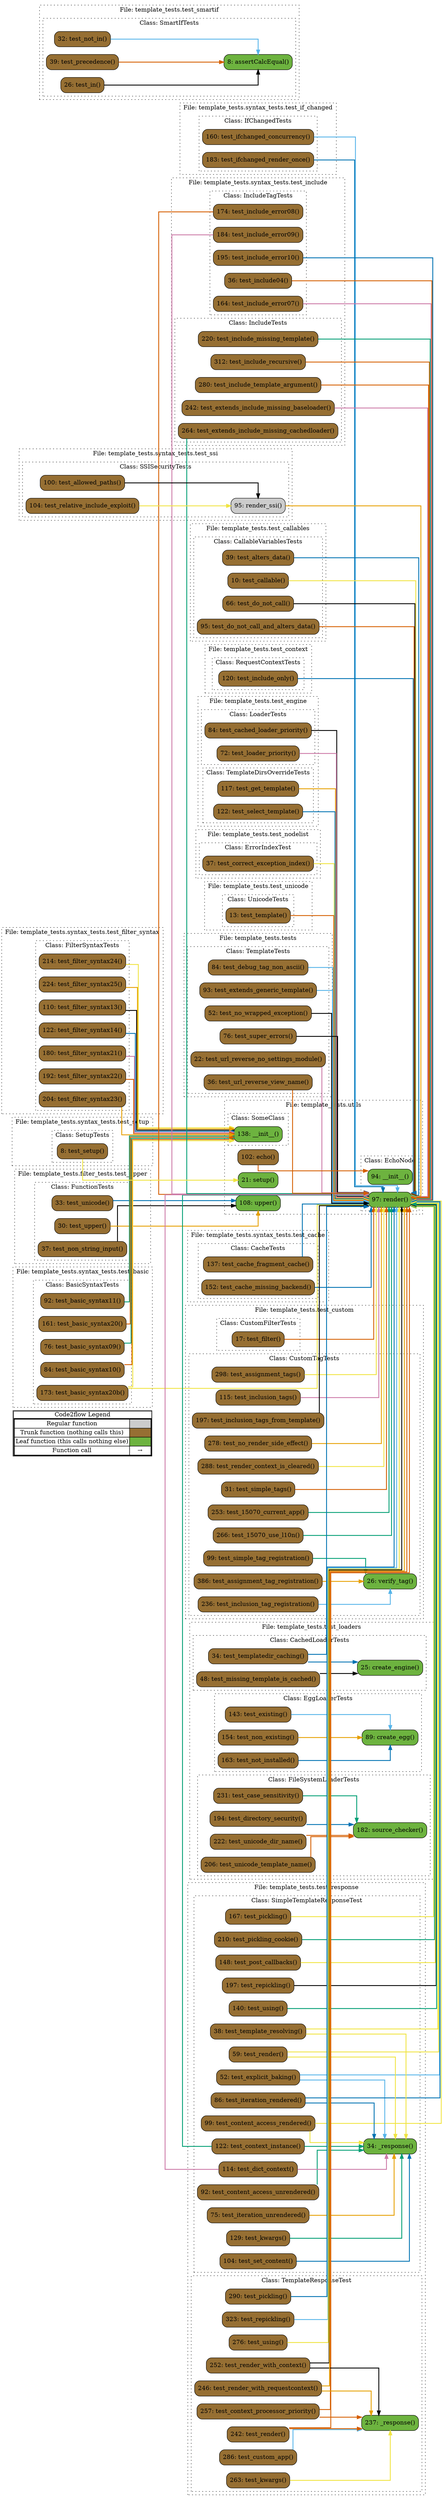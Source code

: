 digraph G {
concentrate=true;
splines="ortho";
rankdir="LR";
subgraph legend{
    rank = min;
    label = "legend";
    Legend [shape=none, margin=0, label = <
        <table cellspacing="0" cellpadding="0" border="1"><tr><td>Code2flow Legend</td></tr><tr><td>
        <table cellspacing="0">
        <tr><td>Regular function</td><td width="50px" bgcolor='#cccccc'></td></tr>
        <tr><td>Trunk function (nothing calls this)</td><td bgcolor='#966F33'></td></tr>
        <tr><td>Leaf function (this calls nothing else)</td><td bgcolor='#6db33f'></td></tr>
        <tr><td>Function call</td><td><font color='black'>&#8594;</font></td></tr>
        </table></td></tr></table>
        >];
}node_e51601e8 [label="37: test_non_string_input()" name="template_tests.filter_tests.test_upper::FunctionTests.test_non_string_input" shape="rect" style="rounded,filled" fillcolor="#966F33" ];
node_763bd3c5 [label="33: test_unicode()" name="template_tests.filter_tests.test_upper::FunctionTests.test_unicode" shape="rect" style="rounded,filled" fillcolor="#966F33" ];
node_c119d939 [label="30: test_upper()" name="template_tests.filter_tests.test_upper::FunctionTests.test_upper" shape="rect" style="rounded,filled" fillcolor="#966F33" ];
node_0ff4a88b [label="76: test_basic_syntax09()" name="template_tests.syntax_tests.test_basic::BasicSyntaxTests.test_basic_syntax09" shape="rect" style="rounded,filled" fillcolor="#966F33" ];
node_d5782f2e [label="84: test_basic_syntax10()" name="template_tests.syntax_tests.test_basic::BasicSyntaxTests.test_basic_syntax10" shape="rect" style="rounded,filled" fillcolor="#966F33" ];
node_11dd8393 [label="92: test_basic_syntax11()" name="template_tests.syntax_tests.test_basic::BasicSyntaxTests.test_basic_syntax11" shape="rect" style="rounded,filled" fillcolor="#966F33" ];
node_d2951a36 [label="161: test_basic_syntax20()" name="template_tests.syntax_tests.test_basic::BasicSyntaxTests.test_basic_syntax20" shape="rect" style="rounded,filled" fillcolor="#966F33" ];
node_b4ee5f94 [label="173: test_basic_syntax20b()" name="template_tests.syntax_tests.test_basic::BasicSyntaxTests.test_basic_syntax20b" shape="rect" style="rounded,filled" fillcolor="#966F33" ];
node_7bfc5e85 [label="137: test_cache_fragment_cache()" name="template_tests.syntax_tests.test_cache::CacheTests.test_cache_fragment_cache" shape="rect" style="rounded,filled" fillcolor="#966F33" ];
node_5759c3ed [label="152: test_cache_missing_backend()" name="template_tests.syntax_tests.test_cache::CacheTests.test_cache_missing_backend" shape="rect" style="rounded,filled" fillcolor="#966F33" ];
node_66ecda90 [label="110: test_filter_syntax13()" name="template_tests.syntax_tests.test_filter_syntax::FilterSyntaxTests.test_filter_syntax13" shape="rect" style="rounded,filled" fillcolor="#966F33" ];
node_1a67629d [label="122: test_filter_syntax14()" name="template_tests.syntax_tests.test_filter_syntax::FilterSyntaxTests.test_filter_syntax14" shape="rect" style="rounded,filled" fillcolor="#966F33" ];
node_cf0f6c0f [label="180: test_filter_syntax21()" name="template_tests.syntax_tests.test_filter_syntax::FilterSyntaxTests.test_filter_syntax21" shape="rect" style="rounded,filled" fillcolor="#966F33" ];
node_fd3910f6 [label="192: test_filter_syntax22()" name="template_tests.syntax_tests.test_filter_syntax::FilterSyntaxTests.test_filter_syntax22" shape="rect" style="rounded,filled" fillcolor="#966F33" ];
node_d98c2091 [label="204: test_filter_syntax23()" name="template_tests.syntax_tests.test_filter_syntax::FilterSyntaxTests.test_filter_syntax23" shape="rect" style="rounded,filled" fillcolor="#966F33" ];
node_cfe284d4 [label="214: test_filter_syntax24()" name="template_tests.syntax_tests.test_filter_syntax::FilterSyntaxTests.test_filter_syntax24" shape="rect" style="rounded,filled" fillcolor="#966F33" ];
node_5c85b2d1 [label="224: test_filter_syntax25()" name="template_tests.syntax_tests.test_filter_syntax::FilterSyntaxTests.test_filter_syntax25" shape="rect" style="rounded,filled" fillcolor="#966F33" ];
node_f0a35f52 [label="160: test_ifchanged_concurrency()" name="template_tests.syntax_tests.test_if_changed::IfChangedTests.test_ifchanged_concurrency" shape="rect" style="rounded,filled" fillcolor="#966F33" ];
node_6ee9c4b5 [label="183: test_ifchanged_render_once()" name="template_tests.syntax_tests.test_if_changed::IfChangedTests.test_ifchanged_render_once" shape="rect" style="rounded,filled" fillcolor="#966F33" ];
node_d4c5608e [label="36: test_include04()" name="template_tests.syntax_tests.test_include::IncludeTagTests.test_include04" shape="rect" style="rounded,filled" fillcolor="#966F33" ];
node_e27ddcff [label="164: test_include_error07()" name="template_tests.syntax_tests.test_include::IncludeTagTests.test_include_error07" shape="rect" style="rounded,filled" fillcolor="#966F33" ];
node_2315b026 [label="174: test_include_error08()" name="template_tests.syntax_tests.test_include::IncludeTagTests.test_include_error08" shape="rect" style="rounded,filled" fillcolor="#966F33" ];
node_f2c4c307 [label="184: test_include_error09()" name="template_tests.syntax_tests.test_include::IncludeTagTests.test_include_error09" shape="rect" style="rounded,filled" fillcolor="#966F33" ];
node_22c1a0bd [label="195: test_include_error10()" name="template_tests.syntax_tests.test_include::IncludeTagTests.test_include_error10" shape="rect" style="rounded,filled" fillcolor="#966F33" ];
node_f843ecef [label="242: test_extends_include_missing_baseloader()" name="template_tests.syntax_tests.test_include::IncludeTests.test_extends_include_missing_baseloader" shape="rect" style="rounded,filled" fillcolor="#966F33" ];
node_1994ae9b [label="264: test_extends_include_missing_cachedloader()" name="template_tests.syntax_tests.test_include::IncludeTests.test_extends_include_missing_cachedloader" shape="rect" style="rounded,filled" fillcolor="#966F33" ];
node_61dee3eb [label="220: test_include_missing_template()" name="template_tests.syntax_tests.test_include::IncludeTests.test_include_missing_template" shape="rect" style="rounded,filled" fillcolor="#966F33" ];
node_5cdb9fe6 [label="312: test_include_recursive()" name="template_tests.syntax_tests.test_include::IncludeTests.test_include_recursive" shape="rect" style="rounded,filled" fillcolor="#966F33" ];
node_6c8ac206 [label="280: test_include_template_argument()" name="template_tests.syntax_tests.test_include::IncludeTests.test_include_template_argument" shape="rect" style="rounded,filled" fillcolor="#966F33" ];
node_834141f4 [label="8: test_setup()" name="template_tests.syntax_tests.test_setup::SetupTests.test_setup" shape="rect" style="rounded,filled" fillcolor="#966F33" ];
node_326ca0d9 [label="95: render_ssi()" name="template_tests.syntax_tests.test_ssi::SSISecurityTests.render_ssi" shape="rect" style="rounded,filled" fillcolor="#cccccc" ];
node_ab5fe6c0 [label="100: test_allowed_paths()" name="template_tests.syntax_tests.test_ssi::SSISecurityTests.test_allowed_paths" shape="rect" style="rounded,filled" fillcolor="#966F33" ];
node_5b01472c [label="104: test_relative_include_exploit()" name="template_tests.syntax_tests.test_ssi::SSISecurityTests.test_relative_include_exploit" shape="rect" style="rounded,filled" fillcolor="#966F33" ];
node_be09ecad [label="39: test_alters_data()" name="template_tests.test_callables::CallableVariablesTests.test_alters_data" shape="rect" style="rounded,filled" fillcolor="#966F33" ];
node_382cb674 [label="10: test_callable()" name="template_tests.test_callables::CallableVariablesTests.test_callable" shape="rect" style="rounded,filled" fillcolor="#966F33" ];
node_d569a148 [label="66: test_do_not_call()" name="template_tests.test_callables::CallableVariablesTests.test_do_not_call" shape="rect" style="rounded,filled" fillcolor="#966F33" ];
node_981cec7e [label="95: test_do_not_call_and_alters_data()" name="template_tests.test_callables::CallableVariablesTests.test_do_not_call_and_alters_data" shape="rect" style="rounded,filled" fillcolor="#966F33" ];
node_73ac0375 [label="120: test_include_only()" name="template_tests.test_context::RequestContextTests.test_include_only" shape="rect" style="rounded,filled" fillcolor="#966F33" ];
node_faa2012e [label="17: test_filter()" name="template_tests.test_custom::CustomFilterTests.test_filter" shape="rect" style="rounded,filled" fillcolor="#966F33" ];
node_39e776ab [label="253: test_15070_current_app()" name="template_tests.test_custom::CustomTagTests.test_15070_current_app" shape="rect" style="rounded,filled" fillcolor="#966F33" ];
node_e615b503 [label="266: test_15070_use_l10n()" name="template_tests.test_custom::CustomTagTests.test_15070_use_l10n" shape="rect" style="rounded,filled" fillcolor="#966F33" ];
node_5a42a8d9 [label="386: test_assignment_tag_registration()" name="template_tests.test_custom::CustomTagTests.test_assignment_tag_registration" shape="rect" style="rounded,filled" fillcolor="#966F33" ];
node_1c00bd94 [label="298: test_assignment_tags()" name="template_tests.test_custom::CustomTagTests.test_assignment_tags" shape="rect" style="rounded,filled" fillcolor="#966F33" ];
node_e8f94c32 [label="236: test_inclusion_tag_registration()" name="template_tests.test_custom::CustomTagTests.test_inclusion_tag_registration" shape="rect" style="rounded,filled" fillcolor="#966F33" ];
node_c86884af [label="115: test_inclusion_tags()" name="template_tests.test_custom::CustomTagTests.test_inclusion_tags" shape="rect" style="rounded,filled" fillcolor="#966F33" ];
node_8e86e728 [label="197: test_inclusion_tags_from_template()" name="template_tests.test_custom::CustomTagTests.test_inclusion_tags_from_template" shape="rect" style="rounded,filled" fillcolor="#966F33" ];
node_34f8d5f9 [label="278: test_no_render_side_effect()" name="template_tests.test_custom::CustomTagTests.test_no_render_side_effect" shape="rect" style="rounded,filled" fillcolor="#966F33" ];
node_cfb859f4 [label="288: test_render_context_is_cleared()" name="template_tests.test_custom::CustomTagTests.test_render_context_is_cleared" shape="rect" style="rounded,filled" fillcolor="#966F33" ];
node_42c651f3 [label="99: test_simple_tag_registration()" name="template_tests.test_custom::CustomTagTests.test_simple_tag_registration" shape="rect" style="rounded,filled" fillcolor="#966F33" ];
node_bdecb636 [label="31: test_simple_tags()" name="template_tests.test_custom::CustomTagTests.test_simple_tags" shape="rect" style="rounded,filled" fillcolor="#966F33" ];
node_4f5b7e4d [label="26: verify_tag()" name="template_tests.test_custom::CustomTagTests.verify_tag" shape="rect" style="rounded,filled" fillcolor="#6db33f" ];
node_15d6da28 [label="84: test_cached_loader_priority()" name="template_tests.test_engine::LoaderTests.test_cached_loader_priority" shape="rect" style="rounded,filled" fillcolor="#966F33" ];
node_1320a567 [label="72: test_loader_priority()" name="template_tests.test_engine::LoaderTests.test_loader_priority" shape="rect" style="rounded,filled" fillcolor="#966F33" ];
node_c08e5a51 [label="117: test_get_template()" name="template_tests.test_engine::TemplateDirsOverrideTests.test_get_template" shape="rect" style="rounded,filled" fillcolor="#966F33" ];
node_fae42b2d [label="122: test_select_template()" name="template_tests.test_engine::TemplateDirsOverrideTests.test_select_template" shape="rect" style="rounded,filled" fillcolor="#966F33" ];
node_f24196a7 [label="25: create_engine()" name="template_tests.test_loaders::CachedLoaderTests.create_engine" shape="rect" style="rounded,filled" fillcolor="#6db33f" ];
node_c3566ce0 [label="48: test_missing_template_is_cached()" name="template_tests.test_loaders::CachedLoaderTests.test_missing_template_is_cached" shape="rect" style="rounded,filled" fillcolor="#966F33" ];
node_7252951d [label="34: test_templatedir_caching()" name="template_tests.test_loaders::CachedLoaderTests.test_templatedir_caching" shape="rect" style="rounded,filled" fillcolor="#966F33" ];
node_32290b2d [label="89: create_egg()" name="template_tests.test_loaders::EggLoaderTests.create_egg" shape="rect" style="rounded,filled" fillcolor="#6db33f" ];
node_2aea661a [label="143: test_existing()" name="template_tests.test_loaders::EggLoaderTests.test_existing" shape="rect" style="rounded,filled" fillcolor="#966F33" ];
node_1a455981 [label="154: test_non_existing()" name="template_tests.test_loaders::EggLoaderTests.test_non_existing" shape="rect" style="rounded,filled" fillcolor="#966F33" ];
node_efa24cf5 [label="163: test_not_installed()" name="template_tests.test_loaders::EggLoaderTests.test_not_installed" shape="rect" style="rounded,filled" fillcolor="#966F33" ];
node_d50abd57 [label="182: source_checker()" name="template_tests.test_loaders::FileSystemLoaderTests.source_checker" shape="rect" style="rounded,filled" fillcolor="#6db33f" ];
node_d9401473 [label="231: test_case_sensitivity()" name="template_tests.test_loaders::FileSystemLoaderTests.test_case_sensitivity" shape="rect" style="rounded,filled" fillcolor="#966F33" ];
node_852bbb05 [label="194: test_directory_security()" name="template_tests.test_loaders::FileSystemLoaderTests.test_directory_security" shape="rect" style="rounded,filled" fillcolor="#966F33" ];
node_608cdc16 [label="222: test_unicode_dir_name()" name="template_tests.test_loaders::FileSystemLoaderTests.test_unicode_dir_name" shape="rect" style="rounded,filled" fillcolor="#966F33" ];
node_ccf0a0b6 [label="206: test_unicode_template_name()" name="template_tests.test_loaders::FileSystemLoaderTests.test_unicode_template_name" shape="rect" style="rounded,filled" fillcolor="#966F33" ];
node_1e388b2c [label="37: test_correct_exception_index()" name="template_tests.test_nodelist::ErrorIndexTest.test_correct_exception_index" shape="rect" style="rounded,filled" fillcolor="#966F33" ];
node_742e6581 [label="34: _response()" name="template_tests.test_response::SimpleTemplateResponseTest._response" shape="rect" style="rounded,filled" fillcolor="#6db33f" ];
node_9f01e2a4 [label="99: test_content_access_rendered()" name="template_tests.test_response::SimpleTemplateResponseTest.test_content_access_rendered" shape="rect" style="rounded,filled" fillcolor="#966F33" ];
node_b0713fa3 [label="92: test_content_access_unrendered()" name="template_tests.test_response::SimpleTemplateResponseTest.test_content_access_unrendered" shape="rect" style="rounded,filled" fillcolor="#966F33" ];
node_8c6f459b [label="122: test_context_instance()" name="template_tests.test_response::SimpleTemplateResponseTest.test_context_instance" shape="rect" style="rounded,filled" fillcolor="#966F33" ];
node_69c508bf [label="114: test_dict_context()" name="template_tests.test_response::SimpleTemplateResponseTest.test_dict_context" shape="rect" style="rounded,filled" fillcolor="#966F33" ];
node_6f3d1172 [label="52: test_explicit_baking()" name="template_tests.test_response::SimpleTemplateResponseTest.test_explicit_baking" shape="rect" style="rounded,filled" fillcolor="#966F33" ];
node_a090f86d [label="86: test_iteration_rendered()" name="template_tests.test_response::SimpleTemplateResponseTest.test_iteration_rendered" shape="rect" style="rounded,filled" fillcolor="#966F33" ];
node_4984e609 [label="75: test_iteration_unrendered()" name="template_tests.test_response::SimpleTemplateResponseTest.test_iteration_unrendered" shape="rect" style="rounded,filled" fillcolor="#966F33" ];
node_53526303 [label="129: test_kwargs()" name="template_tests.test_response::SimpleTemplateResponseTest.test_kwargs" shape="rect" style="rounded,filled" fillcolor="#966F33" ];
node_44f83dfc [label="167: test_pickling()" name="template_tests.test_response::SimpleTemplateResponseTest.test_pickling" shape="rect" style="rounded,filled" fillcolor="#966F33" ];
node_a8788a03 [label="210: test_pickling_cookie()" name="template_tests.test_response::SimpleTemplateResponseTest.test_pickling_cookie" shape="rect" style="rounded,filled" fillcolor="#966F33" ];
node_6ca9a014 [label="148: test_post_callbacks()" name="template_tests.test_response::SimpleTemplateResponseTest.test_post_callbacks" shape="rect" style="rounded,filled" fillcolor="#966F33" ];
node_9cb8d574 [label="59: test_render()" name="template_tests.test_response::SimpleTemplateResponseTest.test_render" shape="rect" style="rounded,filled" fillcolor="#966F33" ];
node_499d0628 [label="197: test_repickling()" name="template_tests.test_response::SimpleTemplateResponseTest.test_repickling" shape="rect" style="rounded,filled" fillcolor="#966F33" ];
node_cf2f6795 [label="104: test_set_content()" name="template_tests.test_response::SimpleTemplateResponseTest.test_set_content" shape="rect" style="rounded,filled" fillcolor="#966F33" ];
node_9970e534 [label="38: test_template_resolving()" name="template_tests.test_response::SimpleTemplateResponseTest.test_template_resolving" shape="rect" style="rounded,filled" fillcolor="#966F33" ];
node_f4334323 [label="140: test_using()" name="template_tests.test_response::SimpleTemplateResponseTest.test_using" shape="rect" style="rounded,filled" fillcolor="#966F33" ];
node_3cd5b418 [label="237: _response()" name="template_tests.test_response::TemplateResponseTest._response" shape="rect" style="rounded,filled" fillcolor="#6db33f" ];
node_cb7e84ae [label="257: test_context_processor_priority()" name="template_tests.test_response::TemplateResponseTest.test_context_processor_priority" shape="rect" style="rounded,filled" fillcolor="#966F33" ];
node_b81e441a [label="286: test_custom_app()" name="template_tests.test_response::TemplateResponseTest.test_custom_app" shape="rect" style="rounded,filled" fillcolor="#966F33" ];
node_52729514 [label="263: test_kwargs()" name="template_tests.test_response::TemplateResponseTest.test_kwargs" shape="rect" style="rounded,filled" fillcolor="#966F33" ];
node_1c30f465 [label="290: test_pickling()" name="template_tests.test_response::TemplateResponseTest.test_pickling" shape="rect" style="rounded,filled" fillcolor="#966F33" ];
node_48804206 [label="242: test_render()" name="template_tests.test_response::TemplateResponseTest.test_render" shape="rect" style="rounded,filled" fillcolor="#966F33" ];
node_6d338488 [label="252: test_render_with_context()" name="template_tests.test_response::TemplateResponseTest.test_render_with_context" shape="rect" style="rounded,filled" fillcolor="#966F33" ];
node_627f9991 [label="246: test_render_with_requestcontext()" name="template_tests.test_response::TemplateResponseTest.test_render_with_requestcontext" shape="rect" style="rounded,filled" fillcolor="#966F33" ];
node_5a3671c2 [label="323: test_repickling()" name="template_tests.test_response::TemplateResponseTest.test_repickling" shape="rect" style="rounded,filled" fillcolor="#966F33" ];
node_3d6428c4 [label="276: test_using()" name="template_tests.test_response::TemplateResponseTest.test_using" shape="rect" style="rounded,filled" fillcolor="#966F33" ];
node_ca8acc83 [label="8: assertCalcEqual()" name="template_tests.test_smartif::SmartIfTests.assertCalcEqual" shape="rect" style="rounded,filled" fillcolor="#6db33f" ];
node_61567f38 [label="26: test_in()" name="template_tests.test_smartif::SmartIfTests.test_in" shape="rect" style="rounded,filled" fillcolor="#966F33" ];
node_12378c52 [label="32: test_not_in()" name="template_tests.test_smartif::SmartIfTests.test_not_in" shape="rect" style="rounded,filled" fillcolor="#966F33" ];
node_e51998a6 [label="39: test_precedence()" name="template_tests.test_smartif::SmartIfTests.test_precedence" shape="rect" style="rounded,filled" fillcolor="#966F33" ];
node_e128e566 [label="13: test_template()" name="template_tests.test_unicode::UnicodeTests.test_template" shape="rect" style="rounded,filled" fillcolor="#966F33" ];
node_b3483e7a [label="84: test_debug_tag_non_ascii()" name="template_tests.tests::TemplateTests.test_debug_tag_non_ascii" shape="rect" style="rounded,filled" fillcolor="#966F33" ];
node_119ff42a [label="93: test_extends_generic_template()" name="template_tests.tests::TemplateTests.test_extends_generic_template" shape="rect" style="rounded,filled" fillcolor="#966F33" ];
node_237b9280 [label="52: test_no_wrapped_exception()" name="template_tests.tests::TemplateTests.test_no_wrapped_exception" shape="rect" style="rounded,filled" fillcolor="#966F33" ];
node_4b5157c0 [label="76: test_super_errors()" name="template_tests.tests::TemplateTests.test_super_errors" shape="rect" style="rounded,filled" fillcolor="#966F33" ];
node_421277ff [label="22: test_url_reverse_no_settings_module()" name="template_tests.tests::TemplateTests.test_url_reverse_no_settings_module" shape="rect" style="rounded,filled" fillcolor="#966F33" ];
node_530d1a5e [label="36: test_url_reverse_view_name()" name="template_tests.tests::TemplateTests.test_url_reverse_view_name" shape="rect" style="rounded,filled" fillcolor="#966F33" ];
node_2493a2c4 [label="94: __init__()" name="template_tests.utils::EchoNode.__init__" shape="rect" style="rounded,filled" fillcolor="#6db33f" ];
node_f2c0bb64 [label="97: render()" name="template_tests.utils::EchoNode.render" shape="rect" style="rounded,filled" fillcolor="#6db33f" ];
node_df7023f9 [label="138: __init__()" name="template_tests.utils::SomeClass.__init__" shape="rect" style="rounded,filled" fillcolor="#6db33f" ];
node_9dafe6ae [label="102: echo()" name="template_tests.utils::echo" shape="rect" style="rounded,filled" fillcolor="#966F33" ];
node_d3c93d28 [label="21: setup()" name="template_tests.utils::setup" shape="rect" style="rounded,filled" fillcolor="#6db33f" ];
node_3db9a6c8 [label="108: upper()" name="template_tests.utils::upper" shape="rect" style="rounded,filled" fillcolor="#6db33f" ];
node_e51601e8 -> node_3db9a6c8 [color="#000000" penwidth="2"];
node_763bd3c5 -> node_3db9a6c8 [color="#0072B2" penwidth="2"];
node_c119d939 -> node_3db9a6c8 [color="#E69F00" penwidth="2"];
node_0ff4a88b -> node_df7023f9 [color="#009E73" penwidth="2"];
node_d5782f2e -> node_df7023f9 [color="#D55E00" penwidth="2"];
node_11dd8393 -> node_df7023f9 [color="#009E73" penwidth="2"];
node_d2951a36 -> node_df7023f9 [color="#D55E00" penwidth="2"];
node_b4ee5f94 -> node_f2c0bb64 [color="#F0E442" penwidth="2"];
node_b4ee5f94 -> node_df7023f9 [color="#F0E442" penwidth="2"];
node_7bfc5e85 -> node_f2c0bb64 [color="#0072B2" penwidth="2"];
node_7bfc5e85 -> node_f2c0bb64 [color="#0072B2" penwidth="2"];
node_5759c3ed -> node_f2c0bb64 [color="#0072B2" penwidth="2"];
node_66ecda90 -> node_df7023f9 [color="#000000" penwidth="2"];
node_1a67629d -> node_df7023f9 [color="#0072B2" penwidth="2"];
node_cf0f6c0f -> node_df7023f9 [color="#CC79A7" penwidth="2"];
node_fd3910f6 -> node_df7023f9 [color="#D55E00" penwidth="2"];
node_d98c2091 -> node_df7023f9 [color="#E69F00" penwidth="2"];
node_cfe284d4 -> node_df7023f9 [color="#F0E442" penwidth="2"];
node_5c85b2d1 -> node_df7023f9 [color="#E69F00" penwidth="2"];
node_f0a35f52 -> node_f2c0bb64 [color="#56B4E9" penwidth="2"];
node_f0a35f52 -> node_f2c0bb64 [color="#56B4E9" penwidth="2"];
node_6ee9c4b5 -> node_f2c0bb64 [color="#0072B2" penwidth="2"];
node_d4c5608e -> node_f2c0bb64 [color="#D55E00" penwidth="2"];
node_d4c5608e -> node_f2c0bb64 [color="#D55E00" penwidth="2"];
node_e27ddcff -> node_f2c0bb64 [color="#CC79A7" penwidth="2"];
node_e27ddcff -> node_f2c0bb64 [color="#CC79A7" penwidth="2"];
node_2315b026 -> node_f2c0bb64 [color="#D55E00" penwidth="2"];
node_2315b026 -> node_f2c0bb64 [color="#D55E00" penwidth="2"];
node_f2c4c307 -> node_f2c0bb64 [color="#CC79A7" penwidth="2"];
node_f2c4c307 -> node_f2c0bb64 [color="#CC79A7" penwidth="2"];
node_22c1a0bd -> node_f2c0bb64 [color="#0072B2" penwidth="2"];
node_22c1a0bd -> node_f2c0bb64 [color="#0072B2" penwidth="2"];
node_f843ecef -> node_f2c0bb64 [color="#CC79A7" penwidth="2"];
node_1994ae9b -> node_f2c0bb64 [color="#009E73" penwidth="2"];
node_1994ae9b -> node_f2c0bb64 [color="#009E73" penwidth="2"];
node_61dee3eb -> node_f2c0bb64 [color="#009E73" penwidth="2"];
node_5cdb9fe6 -> node_f2c0bb64 [color="#D55E00" penwidth="2"];
node_6c8ac206 -> node_f2c0bb64 [color="#D55E00" penwidth="2"];
node_834141f4 -> node_d3c93d28 [color="#F0E442" penwidth="2"];
node_326ca0d9 -> node_f2c0bb64 [color="#E69F00" penwidth="2"];
node_ab5fe6c0 -> node_326ca0d9 [color="#000000" penwidth="2"];
node_5b01472c -> node_326ca0d9 [color="#F0E442" penwidth="2"];
node_be09ecad -> node_f2c0bb64 [color="#0072B2" penwidth="2"];
node_be09ecad -> node_f2c0bb64 [color="#0072B2" penwidth="2"];
node_382cb674 -> node_f2c0bb64 [color="#F0E442" penwidth="2"];
node_382cb674 -> node_f2c0bb64 [color="#F0E442" penwidth="2"];
node_d569a148 -> node_f2c0bb64 [color="#000000" penwidth="2"];
node_d569a148 -> node_f2c0bb64 [color="#000000" penwidth="2"];
node_981cec7e -> node_f2c0bb64 [color="#D55E00" penwidth="2"];
node_981cec7e -> node_f2c0bb64 [color="#D55E00" penwidth="2"];
node_73ac0375 -> node_f2c0bb64 [color="#0072B2" penwidth="2"];
node_73ac0375 -> node_f2c0bb64 [color="#0072B2" penwidth="2"];
node_faa2012e -> node_f2c0bb64 [color="#D55E00" penwidth="2"];
node_39e776ab -> node_f2c0bb64 [color="#009E73" penwidth="2"];
node_39e776ab -> node_f2c0bb64 [color="#009E73" penwidth="2"];
node_e615b503 -> node_f2c0bb64 [color="#009E73" penwidth="2"];
node_e615b503 -> node_f2c0bb64 [color="#009E73" penwidth="2"];
node_5a42a8d9 -> node_4f5b7e4d [color="#E69F00" penwidth="2"];
node_5a42a8d9 -> node_4f5b7e4d [color="#E69F00" penwidth="2"];
node_5a42a8d9 -> node_4f5b7e4d [color="#E69F00" penwidth="2"];
node_5a42a8d9 -> node_4f5b7e4d [color="#E69F00" penwidth="2"];
node_5a42a8d9 -> node_4f5b7e4d [color="#E69F00" penwidth="2"];
node_5a42a8d9 -> node_4f5b7e4d [color="#E69F00" penwidth="2"];
node_5a42a8d9 -> node_4f5b7e4d [color="#E69F00" penwidth="2"];
node_5a42a8d9 -> node_4f5b7e4d [color="#E69F00" penwidth="2"];
node_5a42a8d9 -> node_4f5b7e4d [color="#E69F00" penwidth="2"];
node_5a42a8d9 -> node_4f5b7e4d [color="#E69F00" penwidth="2"];
node_5a42a8d9 -> node_4f5b7e4d [color="#E69F00" penwidth="2"];
node_5a42a8d9 -> node_4f5b7e4d [color="#E69F00" penwidth="2"];
node_1c00bd94 -> node_f2c0bb64 [color="#F0E442" penwidth="2"];
node_1c00bd94 -> node_f2c0bb64 [color="#F0E442" penwidth="2"];
node_1c00bd94 -> node_f2c0bb64 [color="#F0E442" penwidth="2"];
node_1c00bd94 -> node_f2c0bb64 [color="#F0E442" penwidth="2"];
node_1c00bd94 -> node_f2c0bb64 [color="#F0E442" penwidth="2"];
node_1c00bd94 -> node_f2c0bb64 [color="#F0E442" penwidth="2"];
node_1c00bd94 -> node_f2c0bb64 [color="#F0E442" penwidth="2"];
node_1c00bd94 -> node_f2c0bb64 [color="#F0E442" penwidth="2"];
node_1c00bd94 -> node_f2c0bb64 [color="#F0E442" penwidth="2"];
node_1c00bd94 -> node_f2c0bb64 [color="#F0E442" penwidth="2"];
node_1c00bd94 -> node_f2c0bb64 [color="#F0E442" penwidth="2"];
node_1c00bd94 -> node_f2c0bb64 [color="#F0E442" penwidth="2"];
node_1c00bd94 -> node_f2c0bb64 [color="#F0E442" penwidth="2"];
node_1c00bd94 -> node_f2c0bb64 [color="#F0E442" penwidth="2"];
node_1c00bd94 -> node_f2c0bb64 [color="#F0E442" penwidth="2"];
node_e8f94c32 -> node_4f5b7e4d [color="#56B4E9" penwidth="2"];
node_e8f94c32 -> node_4f5b7e4d [color="#56B4E9" penwidth="2"];
node_e8f94c32 -> node_4f5b7e4d [color="#56B4E9" penwidth="2"];
node_e8f94c32 -> node_4f5b7e4d [color="#56B4E9" penwidth="2"];
node_e8f94c32 -> node_4f5b7e4d [color="#56B4E9" penwidth="2"];
node_e8f94c32 -> node_4f5b7e4d [color="#56B4E9" penwidth="2"];
node_e8f94c32 -> node_4f5b7e4d [color="#56B4E9" penwidth="2"];
node_e8f94c32 -> node_4f5b7e4d [color="#56B4E9" penwidth="2"];
node_e8f94c32 -> node_4f5b7e4d [color="#56B4E9" penwidth="2"];
node_e8f94c32 -> node_4f5b7e4d [color="#56B4E9" penwidth="2"];
node_e8f94c32 -> node_4f5b7e4d [color="#56B4E9" penwidth="2"];
node_e8f94c32 -> node_4f5b7e4d [color="#56B4E9" penwidth="2"];
node_e8f94c32 -> node_4f5b7e4d [color="#56B4E9" penwidth="2"];
node_c86884af -> node_f2c0bb64 [color="#CC79A7" penwidth="2"];
node_c86884af -> node_f2c0bb64 [color="#CC79A7" penwidth="2"];
node_c86884af -> node_f2c0bb64 [color="#CC79A7" penwidth="2"];
node_c86884af -> node_f2c0bb64 [color="#CC79A7" penwidth="2"];
node_c86884af -> node_f2c0bb64 [color="#CC79A7" penwidth="2"];
node_c86884af -> node_f2c0bb64 [color="#CC79A7" penwidth="2"];
node_c86884af -> node_f2c0bb64 [color="#CC79A7" penwidth="2"];
node_c86884af -> node_f2c0bb64 [color="#CC79A7" penwidth="2"];
node_c86884af -> node_f2c0bb64 [color="#CC79A7" penwidth="2"];
node_c86884af -> node_f2c0bb64 [color="#CC79A7" penwidth="2"];
node_c86884af -> node_f2c0bb64 [color="#CC79A7" penwidth="2"];
node_c86884af -> node_f2c0bb64 [color="#CC79A7" penwidth="2"];
node_c86884af -> node_f2c0bb64 [color="#CC79A7" penwidth="2"];
node_c86884af -> node_f2c0bb64 [color="#CC79A7" penwidth="2"];
node_c86884af -> node_f2c0bb64 [color="#CC79A7" penwidth="2"];
node_8e86e728 -> node_f2c0bb64 [color="#000000" penwidth="2"];
node_8e86e728 -> node_f2c0bb64 [color="#000000" penwidth="2"];
node_8e86e728 -> node_f2c0bb64 [color="#000000" penwidth="2"];
node_8e86e728 -> node_f2c0bb64 [color="#000000" penwidth="2"];
node_8e86e728 -> node_f2c0bb64 [color="#000000" penwidth="2"];
node_8e86e728 -> node_f2c0bb64 [color="#000000" penwidth="2"];
node_8e86e728 -> node_f2c0bb64 [color="#000000" penwidth="2"];
node_8e86e728 -> node_f2c0bb64 [color="#000000" penwidth="2"];
node_8e86e728 -> node_f2c0bb64 [color="#000000" penwidth="2"];
node_8e86e728 -> node_f2c0bb64 [color="#000000" penwidth="2"];
node_8e86e728 -> node_f2c0bb64 [color="#000000" penwidth="2"];
node_8e86e728 -> node_f2c0bb64 [color="#000000" penwidth="2"];
node_34f8d5f9 -> node_f2c0bb64 [color="#E69F00" penwidth="2"];
node_cfb859f4 -> node_f2c0bb64 [color="#F0E442" penwidth="2"];
node_42c651f3 -> node_4f5b7e4d [color="#009E73" penwidth="2"];
node_42c651f3 -> node_4f5b7e4d [color="#009E73" penwidth="2"];
node_42c651f3 -> node_4f5b7e4d [color="#009E73" penwidth="2"];
node_42c651f3 -> node_4f5b7e4d [color="#009E73" penwidth="2"];
node_42c651f3 -> node_4f5b7e4d [color="#009E73" penwidth="2"];
node_42c651f3 -> node_4f5b7e4d [color="#009E73" penwidth="2"];
node_42c651f3 -> node_4f5b7e4d [color="#009E73" penwidth="2"];
node_bdecb636 -> node_f2c0bb64 [color="#D55E00" penwidth="2"];
node_bdecb636 -> node_f2c0bb64 [color="#D55E00" penwidth="2"];
node_bdecb636 -> node_f2c0bb64 [color="#D55E00" penwidth="2"];
node_bdecb636 -> node_f2c0bb64 [color="#D55E00" penwidth="2"];
node_bdecb636 -> node_f2c0bb64 [color="#D55E00" penwidth="2"];
node_bdecb636 -> node_f2c0bb64 [color="#D55E00" penwidth="2"];
node_bdecb636 -> node_f2c0bb64 [color="#D55E00" penwidth="2"];
node_bdecb636 -> node_f2c0bb64 [color="#D55E00" penwidth="2"];
node_bdecb636 -> node_f2c0bb64 [color="#D55E00" penwidth="2"];
node_bdecb636 -> node_f2c0bb64 [color="#D55E00" penwidth="2"];
node_bdecb636 -> node_f2c0bb64 [color="#D55E00" penwidth="2"];
node_bdecb636 -> node_f2c0bb64 [color="#D55E00" penwidth="2"];
node_bdecb636 -> node_f2c0bb64 [color="#D55E00" penwidth="2"];
node_bdecb636 -> node_f2c0bb64 [color="#D55E00" penwidth="2"];
node_bdecb636 -> node_f2c0bb64 [color="#D55E00" penwidth="2"];
node_15d6da28 -> node_f2c0bb64 [color="#000000" penwidth="2"];
node_15d6da28 -> node_f2c0bb64 [color="#000000" penwidth="2"];
node_1320a567 -> node_f2c0bb64 [color="#CC79A7" penwidth="2"];
node_c08e5a51 -> node_f2c0bb64 [color="#E69F00" penwidth="2"];
node_fae42b2d -> node_f2c0bb64 [color="#0072B2" penwidth="2"];
node_c3566ce0 -> node_f24196a7 [color="#000000" penwidth="2"];
node_7252951d -> node_f24196a7 [color="#0072B2" penwidth="2"];
node_7252951d -> node_f2c0bb64 [color="#0072B2" penwidth="2"];
node_7252951d -> node_f2c0bb64 [color="#0072B2" penwidth="2"];
node_2aea661a -> node_32290b2d [color="#56B4E9" penwidth="2"];
node_1a455981 -> node_32290b2d [color="#E69F00" penwidth="2"];
node_efa24cf5 -> node_32290b2d [color="#0072B2" penwidth="2"];
node_d9401473 -> node_d50abd57 [color="#009E73" penwidth="2"];
node_852bbb05 -> node_d50abd57 [color="#0072B2" penwidth="2"];
node_608cdc16 -> node_d50abd57 [color="#D55E00" penwidth="2"];
node_ccf0a0b6 -> node_d50abd57 [color="#D55E00" penwidth="2"];
node_1e388b2c -> node_f2c0bb64 [color="#F0E442" penwidth="2"];
node_9f01e2a4 -> node_742e6581 [color="#F0E442" penwidth="2"];
node_9f01e2a4 -> node_f2c0bb64 [color="#F0E442" penwidth="2"];
node_b0713fa3 -> node_742e6581 [color="#009E73" penwidth="2"];
node_8c6f459b -> node_742e6581 [color="#009E73" penwidth="2"];
node_8c6f459b -> node_f2c0bb64 [color="#009E73" penwidth="2"];
node_69c508bf -> node_742e6581 [color="#CC79A7" penwidth="2"];
node_69c508bf -> node_f2c0bb64 [color="#CC79A7" penwidth="2"];
node_6f3d1172 -> node_742e6581 [color="#56B4E9" penwidth="2"];
node_6f3d1172 -> node_f2c0bb64 [color="#56B4E9" penwidth="2"];
node_a090f86d -> node_742e6581 [color="#0072B2" penwidth="2"];
node_a090f86d -> node_f2c0bb64 [color="#0072B2" penwidth="2"];
node_4984e609 -> node_742e6581 [color="#E69F00" penwidth="2"];
node_53526303 -> node_742e6581 [color="#009E73" penwidth="2"];
node_44f83dfc -> node_f2c0bb64 [color="#F0E442" penwidth="2"];
node_a8788a03 -> node_f2c0bb64 [color="#009E73" penwidth="2"];
node_6ca9a014 -> node_f2c0bb64 [color="#F0E442" penwidth="2"];
node_9cb8d574 -> node_742e6581 [color="#F0E442" penwidth="2"];
node_9cb8d574 -> node_f2c0bb64 [color="#F0E442" penwidth="2"];
node_9cb8d574 -> node_f2c0bb64 [color="#F0E442" penwidth="2"];
node_499d0628 -> node_f2c0bb64 [color="#000000" penwidth="2"];
node_cf2f6795 -> node_742e6581 [color="#0072B2" penwidth="2"];
node_9970e534 -> node_742e6581 [color="#F0E442" penwidth="2"];
node_9970e534 -> node_f2c0bb64 [color="#F0E442" penwidth="2"];
node_9970e534 -> node_f2c0bb64 [color="#F0E442" penwidth="2"];
node_9970e534 -> node_f2c0bb64 [color="#F0E442" penwidth="2"];
node_f4334323 -> node_f2c0bb64 [color="#009E73" penwidth="2"];
node_f4334323 -> node_f2c0bb64 [color="#009E73" penwidth="2"];
node_f4334323 -> node_f2c0bb64 [color="#009E73" penwidth="2"];
node_cb7e84ae -> node_3cd5b418 [color="#D55E00" penwidth="2"];
node_cb7e84ae -> node_f2c0bb64 [color="#D55E00" penwidth="2"];
node_b81e441a -> node_3cd5b418 [color="#56B4E9" penwidth="2"];
node_52729514 -> node_3cd5b418 [color="#F0E442" penwidth="2"];
node_1c30f465 -> node_f2c0bb64 [color="#0072B2" penwidth="2"];
node_48804206 -> node_3cd5b418 [color="#D55E00" penwidth="2"];
node_48804206 -> node_f2c0bb64 [color="#D55E00" penwidth="2"];
node_6d338488 -> node_3cd5b418 [color="#000000" penwidth="2"];
node_6d338488 -> node_f2c0bb64 [color="#000000" penwidth="2"];
node_627f9991 -> node_3cd5b418 [color="#E69F00" penwidth="2"];
node_627f9991 -> node_f2c0bb64 [color="#E69F00" penwidth="2"];
node_5a3671c2 -> node_f2c0bb64 [color="#56B4E9" penwidth="2"];
node_3d6428c4 -> node_f2c0bb64 [color="#F0E442" penwidth="2"];
node_3d6428c4 -> node_f2c0bb64 [color="#F0E442" penwidth="2"];
node_3d6428c4 -> node_f2c0bb64 [color="#F0E442" penwidth="2"];
node_61567f38 -> node_ca8acc83 [color="#000000" penwidth="2"];
node_61567f38 -> node_ca8acc83 [color="#000000" penwidth="2"];
node_61567f38 -> node_ca8acc83 [color="#000000" penwidth="2"];
node_12378c52 -> node_ca8acc83 [color="#56B4E9" penwidth="2"];
node_12378c52 -> node_ca8acc83 [color="#56B4E9" penwidth="2"];
node_12378c52 -> node_ca8acc83 [color="#56B4E9" penwidth="2"];
node_12378c52 -> node_ca8acc83 [color="#56B4E9" penwidth="2"];
node_e51998a6 -> node_ca8acc83 [color="#D55E00" penwidth="2"];
node_e51998a6 -> node_ca8acc83 [color="#D55E00" penwidth="2"];
node_e51998a6 -> node_ca8acc83 [color="#D55E00" penwidth="2"];
node_e51998a6 -> node_ca8acc83 [color="#D55E00" penwidth="2"];
node_e128e566 -> node_f2c0bb64 [color="#D55E00" penwidth="2"];
node_e128e566 -> node_f2c0bb64 [color="#D55E00" penwidth="2"];
node_e128e566 -> node_f2c0bb64 [color="#D55E00" penwidth="2"];
node_e128e566 -> node_f2c0bb64 [color="#D55E00" penwidth="2"];
node_b3483e7a -> node_f2c0bb64 [color="#56B4E9" penwidth="2"];
node_119ff42a -> node_f2c0bb64 [color="#56B4E9" penwidth="2"];
node_237b9280 -> node_f2c0bb64 [color="#000000" penwidth="2"];
node_4b5157c0 -> node_f2c0bb64 [color="#000000" penwidth="2"];
node_421277ff -> node_f2c0bb64 [color="#CC79A7" penwidth="2"];
node_530d1a5e -> node_f2c0bb64 [color="#D55E00" penwidth="2"];
node_9dafe6ae -> node_2493a2c4 [color="#D55E00" penwidth="2"];
subgraph cluster_87f1cbf8 {
    label="File: template_tests.filter_tests.test_upper";
    name="template_tests.filter_tests.test_upper";
    style="filled";
    graph[style=dotted];
    subgraph cluster_50acbe05 {
        node_c119d939 node_763bd3c5 node_e51601e8;
        label="Class: FunctionTests";
        name="FunctionTests";
        style="filled";
        graph[style=dotted];
    };
};
subgraph cluster_80dc42dd {
    label="File: template_tests.syntax_tests.test_basic";
    name="template_tests.syntax_tests.test_basic";
    style="filled";
    graph[style=dotted];
    subgraph cluster_27fae65c {
        node_0ff4a88b node_d5782f2e node_11dd8393 node_d2951a36 node_b4ee5f94;
        label="Class: BasicSyntaxTests";
        name="BasicSyntaxTests";
        style="filled";
        graph[style=dotted];
    };
};
subgraph cluster_b6459363 {
    label="File: template_tests.syntax_tests.test_cache";
    name="template_tests.syntax_tests.test_cache";
    style="filled";
    graph[style=dotted];
    subgraph cluster_8c0215a4 {
        node_7bfc5e85 node_5759c3ed;
        label="Class: CacheTests";
        name="CacheTests";
        style="filled";
        graph[style=dotted];
    };
};
subgraph cluster_03ce03c2 {
    label="File: template_tests.syntax_tests.test_filter_syntax";
    name="template_tests.syntax_tests.test_filter_syntax";
    style="filled";
    graph[style=dotted];
    subgraph cluster_0fe13d65 {
        node_66ecda90 node_1a67629d node_cf0f6c0f node_fd3910f6 node_d98c2091 node_cfe284d4 node_5c85b2d1;
        label="Class: FilterSyntaxTests";
        name="FilterSyntaxTests";
        style="filled";
        graph[style=dotted];
    };
};
subgraph cluster_9db691bd {
    label="File: template_tests.syntax_tests.test_if_changed";
    name="template_tests.syntax_tests.test_if_changed";
    style="filled";
    graph[style=dotted];
    subgraph cluster_3be530cf {
        node_f0a35f52 node_6ee9c4b5;
        label="Class: IfChangedTests";
        name="IfChangedTests";
        style="filled";
        graph[style=dotted];
    };
};
subgraph cluster_a251cc54 {
    label="File: template_tests.syntax_tests.test_include";
    name="template_tests.syntax_tests.test_include";
    style="filled";
    graph[style=dotted];
    subgraph cluster_9a1a4de3 {
        node_d4c5608e node_e27ddcff node_2315b026 node_f2c4c307 node_22c1a0bd;
        label="Class: IncludeTagTests";
        name="IncludeTagTests";
        style="filled";
        graph[style=dotted];
    };
    subgraph cluster_e084a63c {
        node_61dee3eb node_f843ecef node_1994ae9b node_6c8ac206 node_5cdb9fe6;
        label="Class: IncludeTests";
        name="IncludeTests";
        style="filled";
        graph[style=dotted];
    };
};
subgraph cluster_194c549f {
    label="File: template_tests.syntax_tests.test_setup";
    name="template_tests.syntax_tests.test_setup";
    style="filled";
    graph[style=dotted];
    subgraph cluster_b7f662bc {
        node_834141f4;
        label="Class: SetupTests";
        name="SetupTests";
        style="filled";
        graph[style=dotted];
    };
};
subgraph cluster_5a763f76 {
    label="File: template_tests.syntax_tests.test_ssi";
    name="template_tests.syntax_tests.test_ssi";
    style="filled";
    graph[style=dotted];
    subgraph cluster_20c11b15 {
        node_326ca0d9 node_ab5fe6c0 node_5b01472c;
        label="Class: SSISecurityTests";
        name="SSISecurityTests";
        style="filled";
        graph[style=dotted];
    };
};
subgraph cluster_23b91823 {
    label="File: template_tests.test_callables";
    name="template_tests.test_callables";
    style="filled";
    graph[style=dotted];
    subgraph cluster_42ee4063 {
        node_382cb674 node_be09ecad node_d569a148 node_981cec7e;
        label="Class: CallableVariablesTests";
        name="CallableVariablesTests";
        style="filled";
        graph[style=dotted];
    };
};
subgraph cluster_6e65aa1c {
    label="File: template_tests.test_context";
    name="template_tests.test_context";
    style="filled";
    graph[style=dotted];
    subgraph cluster_1e206676 {
        node_73ac0375;
        label="Class: RequestContextTests";
        name="RequestContextTests";
        style="filled";
        graph[style=dotted];
    };
};
subgraph cluster_65ec33b2 {
    label="File: template_tests.test_custom";
    name="template_tests.test_custom";
    style="filled";
    graph[style=dotted];
    subgraph cluster_f7fb0881 {
        node_faa2012e;
        label="Class: CustomFilterTests";
        name="CustomFilterTests";
        style="filled";
        graph[style=dotted];
    };
    subgraph cluster_a4f54211 {
        node_4f5b7e4d node_bdecb636 node_42c651f3 node_c86884af node_8e86e728 node_e8f94c32 node_39e776ab node_e615b503 node_34f8d5f9 node_cfb859f4 node_1c00bd94 node_5a42a8d9;
        label="Class: CustomTagTests";
        name="CustomTagTests";
        style="filled";
        graph[style=dotted];
    };
};
subgraph cluster_2db136b5 {
    label="File: template_tests.test_engine";
    name="template_tests.test_engine";
    style="filled";
    graph[style=dotted];
    subgraph cluster_e3d90563 {
        node_1320a567 node_15d6da28;
        label="Class: LoaderTests";
        name="LoaderTests";
        style="filled";
        graph[style=dotted];
    };
    subgraph cluster_215c8df9 {
        node_c08e5a51 node_fae42b2d;
        label="Class: TemplateDirsOverrideTests";
        name="TemplateDirsOverrideTests";
        style="filled";
        graph[style=dotted];
    };
};
subgraph cluster_f5a0568b {
    label="File: template_tests.test_loaders";
    name="template_tests.test_loaders";
    style="filled";
    graph[style=dotted];
    subgraph cluster_95422f37 {
        node_f24196a7 node_7252951d node_c3566ce0;
        label="Class: CachedLoaderTests";
        name="CachedLoaderTests";
        style="filled";
        graph[style=dotted];
    };
    subgraph cluster_22a617da {
        node_32290b2d node_2aea661a node_1a455981 node_efa24cf5;
        label="Class: EggLoaderTests";
        name="EggLoaderTests";
        style="filled";
        graph[style=dotted];
    };
    subgraph cluster_2f01464c {
        node_d50abd57 node_852bbb05 node_ccf0a0b6 node_608cdc16 node_d9401473;
        label="Class: FileSystemLoaderTests";
        name="FileSystemLoaderTests";
        style="filled";
        graph[style=dotted];
    };
};
subgraph cluster_446b0a5b {
    label="File: template_tests.test_nodelist";
    name="template_tests.test_nodelist";
    style="filled";
    graph[style=dotted];
    subgraph cluster_4f9d3dc3 {
        node_1e388b2c;
        label="Class: ErrorIndexTest";
        name="ErrorIndexTest";
        style="filled";
        graph[style=dotted];
    };
};
subgraph cluster_9ecf1d87 {
    label="File: template_tests.test_response";
    name="template_tests.test_response";
    style="filled";
    graph[style=dotted];
    subgraph cluster_d20a0b67 {
        node_742e6581 node_9970e534 node_6f3d1172 node_9cb8d574 node_4984e609 node_a090f86d node_b0713fa3 node_9f01e2a4 node_cf2f6795 node_69c508bf node_8c6f459b node_53526303 node_f4334323 node_6ca9a014 node_44f83dfc node_499d0628 node_a8788a03;
        label="Class: SimpleTemplateResponseTest";
        name="SimpleTemplateResponseTest";
        style="filled";
        graph[style=dotted];
    };
    subgraph cluster_d6324fac {
        node_3cd5b418 node_48804206 node_627f9991 node_6d338488 node_cb7e84ae node_52729514 node_3d6428c4 node_b81e441a node_1c30f465 node_5a3671c2;
        label="Class: TemplateResponseTest";
        name="TemplateResponseTest";
        style="filled";
        graph[style=dotted];
    };
};
subgraph cluster_1216389d {
    label="File: template_tests.test_smartif";
    name="template_tests.test_smartif";
    style="filled";
    graph[style=dotted];
    subgraph cluster_e67cb26b {
        node_ca8acc83 node_61567f38 node_12378c52 node_e51998a6;
        label="Class: SmartIfTests";
        name="SmartIfTests";
        style="filled";
        graph[style=dotted];
    };
};
subgraph cluster_8522a7a6 {
    label="File: template_tests.test_unicode";
    name="template_tests.test_unicode";
    style="filled";
    graph[style=dotted];
    subgraph cluster_cb076c75 {
        node_e128e566;
        label="Class: UnicodeTests";
        name="UnicodeTests";
        style="filled";
        graph[style=dotted];
    };
};
subgraph cluster_d4f80450 {
    label="File: template_tests.tests";
    name="template_tests.tests";
    style="filled";
    graph[style=dotted];
    subgraph cluster_7021a3d7 {
        node_421277ff node_530d1a5e node_237b9280 node_4b5157c0 node_b3483e7a node_119ff42a;
        label="Class: TemplateTests";
        name="TemplateTests";
        style="filled";
        graph[style=dotted];
    };
};
subgraph cluster_986c8601 {
    node_d3c93d28 node_9dafe6ae node_3db9a6c8;
    label="File: template_tests.utils";
    name="template_tests.utils";
    style="filled";
    graph[style=dotted];
    subgraph cluster_40a18bab {
        node_2493a2c4 node_f2c0bb64;
        label="Class: EchoNode";
        name="EchoNode";
        style="filled";
        graph[style=dotted];
    };
    subgraph cluster_0927e700 {
        node_df7023f9;
        label="Class: SomeClass";
        name="SomeClass";
        style="filled";
        graph[style=dotted];
    };
};
}
